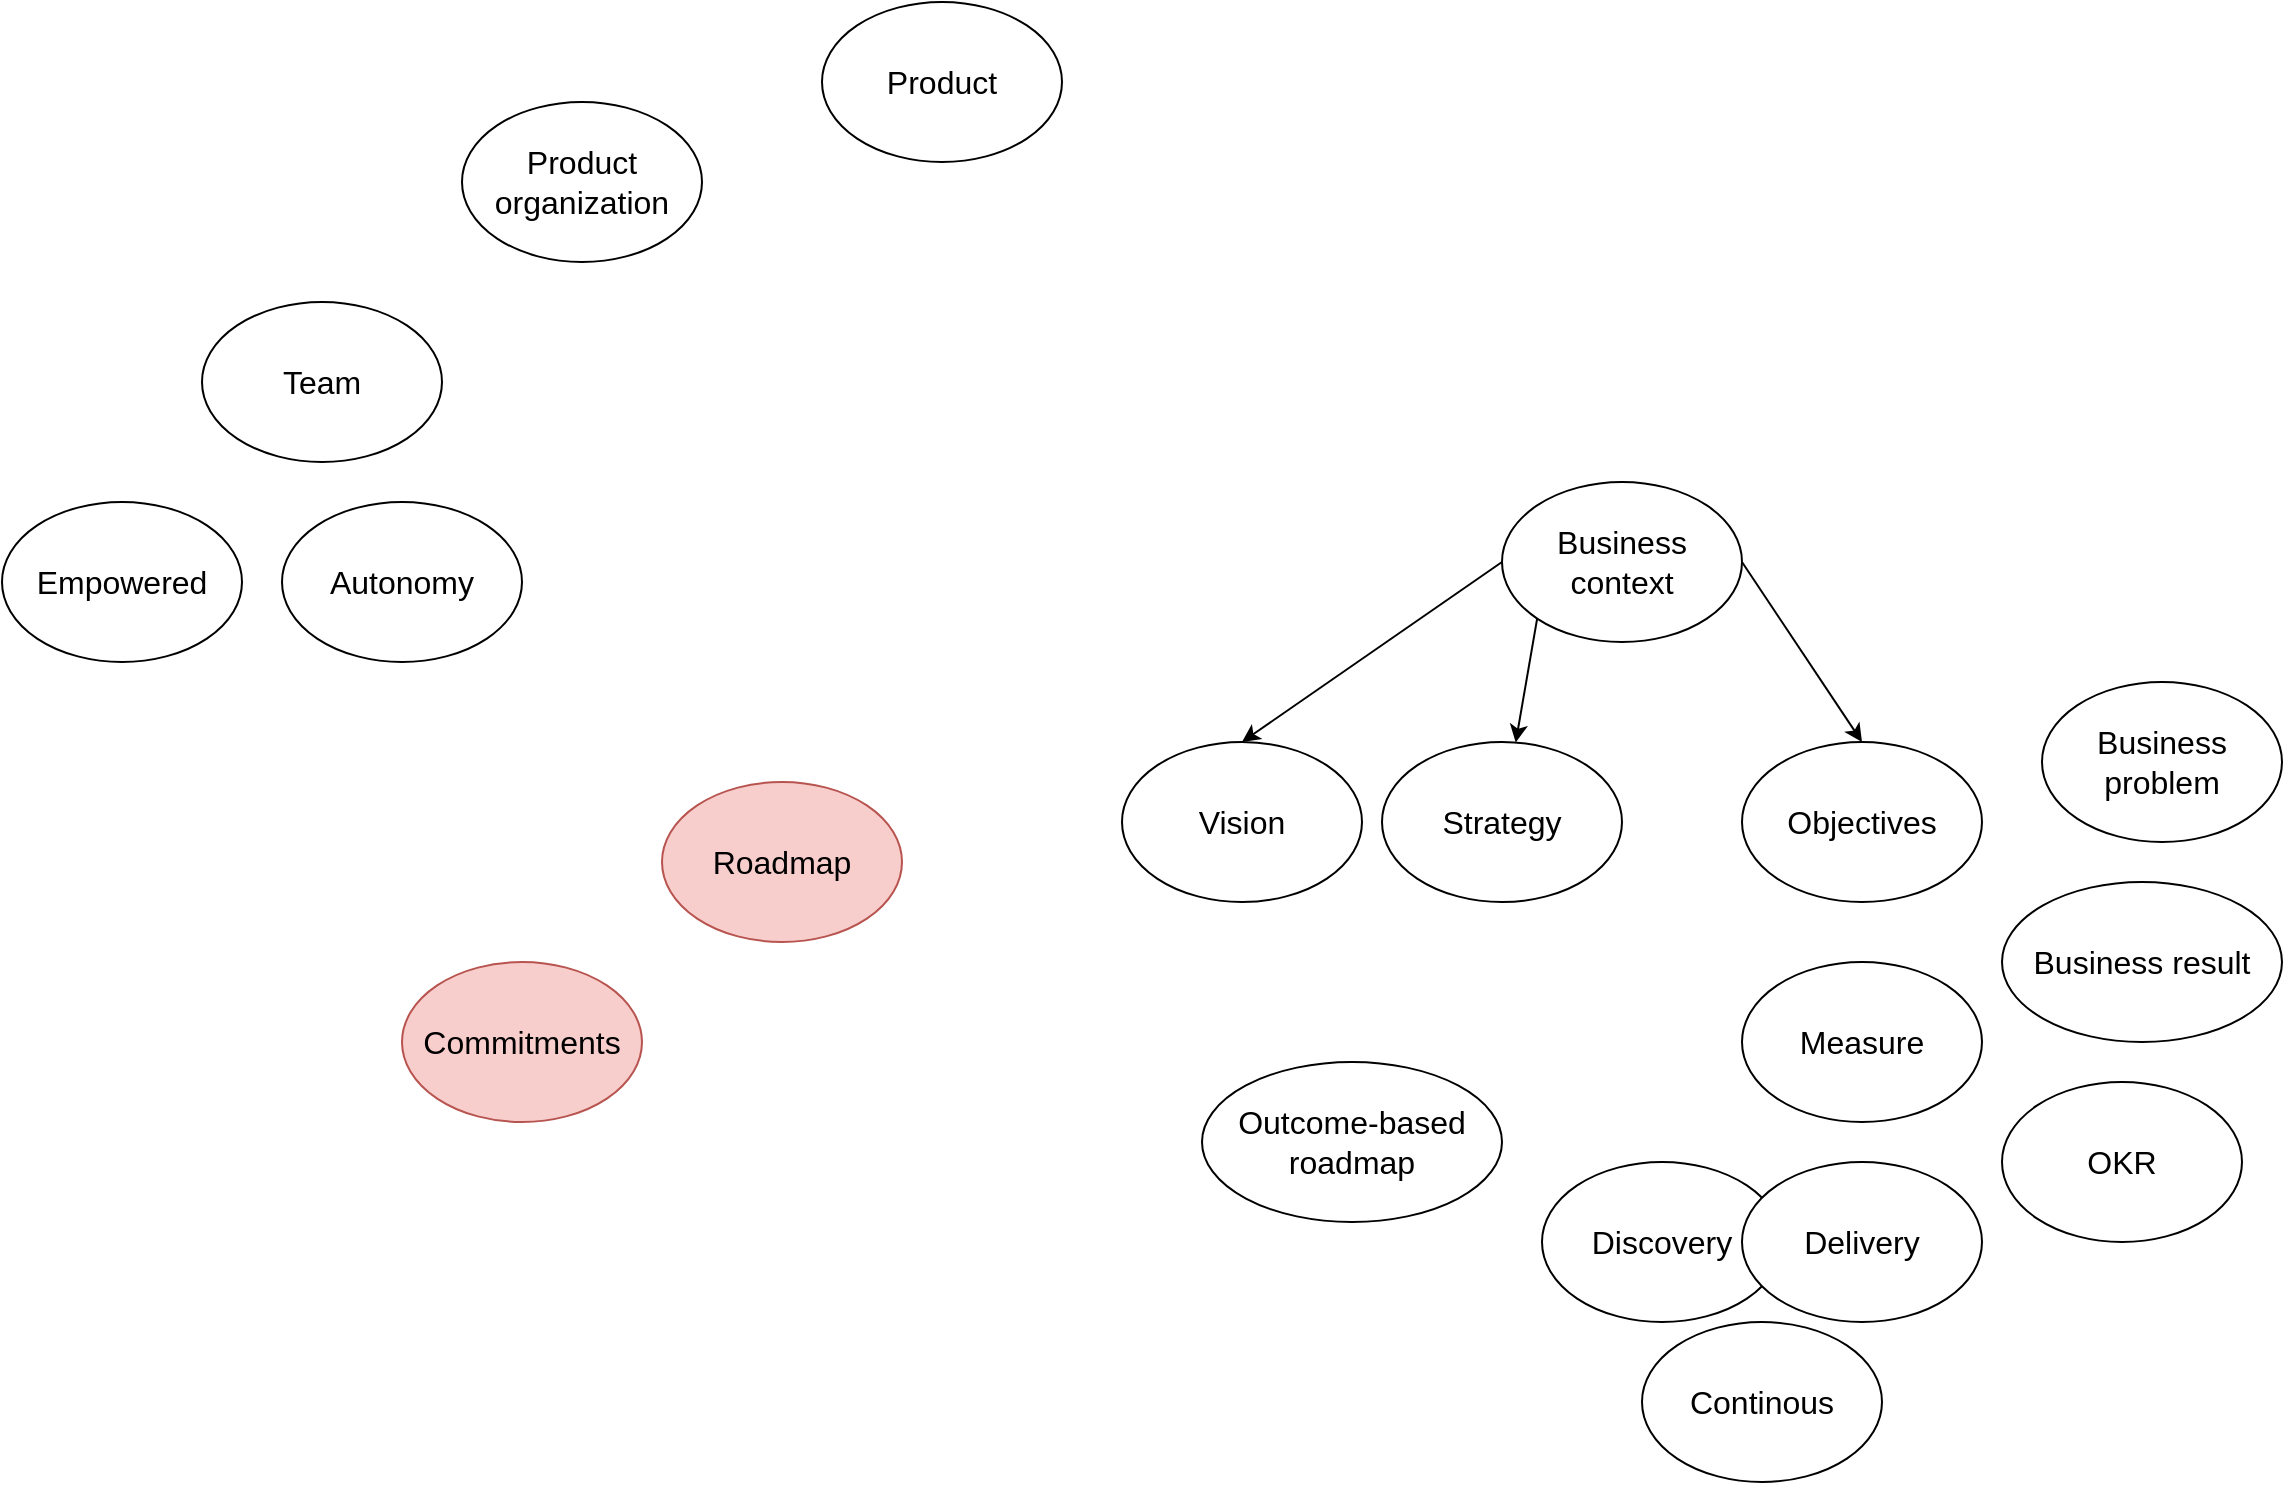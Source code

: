 <mxfile version="12.4.7" type="github">
  <diagram id="jnQUaKEMtfjyKbJyfA8F" name="Page-1">
    <mxGraphModel dx="1896" dy="1159" grid="1" gridSize="10" guides="1" tooltips="1" connect="1" arrows="1" fold="1" page="1" pageScale="1" pageWidth="3300" pageHeight="2339" math="0" shadow="0">
      <root>
        <mxCell id="0"/>
        <mxCell id="1" parent="0"/>
        <mxCell id="eA2Bc0m0vbRMlsxlkseu-1" value="&lt;font style=&quot;font-size: 16px&quot;&gt;Product&lt;/font&gt;" style="ellipse;whiteSpace=wrap;html=1;" parent="1" vertex="1">
          <mxGeometry x="1850" y="940" width="120" height="80" as="geometry"/>
        </mxCell>
        <mxCell id="eA2Bc0m0vbRMlsxlkseu-2" value="&lt;font style=&quot;font-size: 16px&quot;&gt;Team&lt;/font&gt;" style="ellipse;whiteSpace=wrap;html=1;" parent="1" vertex="1">
          <mxGeometry x="1540" y="1090" width="120" height="80" as="geometry"/>
        </mxCell>
        <mxCell id="eA2Bc0m0vbRMlsxlkseu-3" value="&lt;font style=&quot;font-size: 16px&quot;&gt;Discovery&lt;/font&gt;" style="ellipse;whiteSpace=wrap;html=1;" parent="1" vertex="1">
          <mxGeometry x="2210" y="1520" width="120" height="80" as="geometry"/>
        </mxCell>
        <mxCell id="eA2Bc0m0vbRMlsxlkseu-4" value="&lt;font style=&quot;font-size: 16px&quot;&gt;Delivery&lt;/font&gt;" style="ellipse;whiteSpace=wrap;html=1;" parent="1" vertex="1">
          <mxGeometry x="2310" y="1520" width="120" height="80" as="geometry"/>
        </mxCell>
        <mxCell id="eA2Bc0m0vbRMlsxlkseu-5" value="&lt;font style=&quot;font-size: 16px&quot;&gt;Vision&lt;br&gt;&lt;/font&gt;" style="ellipse;whiteSpace=wrap;html=1;" parent="1" vertex="1">
          <mxGeometry x="2000" y="1310" width="120" height="80" as="geometry"/>
        </mxCell>
        <mxCell id="eA2Bc0m0vbRMlsxlkseu-6" value="&lt;font style=&quot;font-size: 16px&quot;&gt;Strategy&lt;br&gt;&lt;/font&gt;" style="ellipse;whiteSpace=wrap;html=1;" parent="1" vertex="1">
          <mxGeometry x="2130" y="1310" width="120" height="80" as="geometry"/>
        </mxCell>
        <mxCell id="L22eh80JxhvPlCMIQLNT-1" value="&lt;font style=&quot;font-size: 16px&quot;&gt;Product organization&lt;/font&gt;" style="ellipse;whiteSpace=wrap;html=1;" vertex="1" parent="1">
          <mxGeometry x="1670" y="990" width="120" height="80" as="geometry"/>
        </mxCell>
        <mxCell id="L22eh80JxhvPlCMIQLNT-2" value="&lt;font style=&quot;font-size: 16px&quot;&gt;Business context&lt;br&gt;&lt;/font&gt;" style="ellipse;whiteSpace=wrap;html=1;" vertex="1" parent="1">
          <mxGeometry x="2190" y="1180" width="120" height="80" as="geometry"/>
        </mxCell>
        <mxCell id="L22eh80JxhvPlCMIQLNT-3" value="&lt;font style=&quot;font-size: 16px&quot;&gt;Objectives&lt;br&gt;&lt;/font&gt;" style="ellipse;whiteSpace=wrap;html=1;" vertex="1" parent="1">
          <mxGeometry x="2310" y="1310" width="120" height="80" as="geometry"/>
        </mxCell>
        <mxCell id="L22eh80JxhvPlCMIQLNT-4" value="" style="endArrow=classic;html=1;exitX=0;exitY=0.5;exitDx=0;exitDy=0;entryX=0.5;entryY=0;entryDx=0;entryDy=0;" edge="1" parent="1" source="L22eh80JxhvPlCMIQLNT-2" target="eA2Bc0m0vbRMlsxlkseu-5">
          <mxGeometry width="50" height="50" relative="1" as="geometry">
            <mxPoint x="1770" y="1480" as="sourcePoint"/>
            <mxPoint x="1820" y="1430" as="targetPoint"/>
          </mxGeometry>
        </mxCell>
        <mxCell id="L22eh80JxhvPlCMIQLNT-5" value="" style="endArrow=classic;html=1;exitX=0;exitY=1;exitDx=0;exitDy=0;" edge="1" parent="1" source="L22eh80JxhvPlCMIQLNT-2" target="eA2Bc0m0vbRMlsxlkseu-6">
          <mxGeometry width="50" height="50" relative="1" as="geometry">
            <mxPoint x="2200" y="1230" as="sourcePoint"/>
            <mxPoint x="2070" y="1320" as="targetPoint"/>
          </mxGeometry>
        </mxCell>
        <mxCell id="L22eh80JxhvPlCMIQLNT-6" value="" style="endArrow=classic;html=1;entryX=0.5;entryY=0;entryDx=0;entryDy=0;exitX=1;exitY=0.5;exitDx=0;exitDy=0;" edge="1" parent="1" source="L22eh80JxhvPlCMIQLNT-2" target="L22eh80JxhvPlCMIQLNT-3">
          <mxGeometry width="50" height="50" relative="1" as="geometry">
            <mxPoint x="2050" y="1640" as="sourcePoint"/>
            <mxPoint x="2100" y="1590" as="targetPoint"/>
          </mxGeometry>
        </mxCell>
        <mxCell id="L22eh80JxhvPlCMIQLNT-7" value="&lt;span style=&quot;font-size: 16px&quot;&gt;Business problem&lt;/span&gt;" style="ellipse;whiteSpace=wrap;html=1;" vertex="1" parent="1">
          <mxGeometry x="2460" y="1280" width="120" height="80" as="geometry"/>
        </mxCell>
        <mxCell id="L22eh80JxhvPlCMIQLNT-8" value="&lt;font style=&quot;font-size: 16px&quot;&gt;OKR&lt;br&gt;&lt;/font&gt;" style="ellipse;whiteSpace=wrap;html=1;" vertex="1" parent="1">
          <mxGeometry x="2440" y="1480" width="120" height="80" as="geometry"/>
        </mxCell>
        <mxCell id="L22eh80JxhvPlCMIQLNT-9" value="&lt;font style=&quot;font-size: 16px&quot;&gt;Outcome-based roadmap&lt;br&gt;&lt;/font&gt;" style="ellipse;whiteSpace=wrap;html=1;" vertex="1" parent="1">
          <mxGeometry x="2040" y="1470" width="150" height="80" as="geometry"/>
        </mxCell>
        <mxCell id="L22eh80JxhvPlCMIQLNT-10" value="&lt;font style=&quot;font-size: 16px&quot;&gt;Autonomy&lt;/font&gt;" style="ellipse;whiteSpace=wrap;html=1;" vertex="1" parent="1">
          <mxGeometry x="1580" y="1190" width="120" height="80" as="geometry"/>
        </mxCell>
        <mxCell id="L22eh80JxhvPlCMIQLNT-11" value="&lt;span style=&quot;font-size: 16px&quot;&gt;Business result&lt;/span&gt;" style="ellipse;whiteSpace=wrap;html=1;" vertex="1" parent="1">
          <mxGeometry x="2440" y="1380" width="140" height="80" as="geometry"/>
        </mxCell>
        <mxCell id="L22eh80JxhvPlCMIQLNT-12" value="&lt;font style=&quot;font-size: 16px&quot;&gt;Roadmap&lt;/font&gt;" style="ellipse;whiteSpace=wrap;html=1;fillColor=#f8cecc;strokeColor=#b85450;" vertex="1" parent="1">
          <mxGeometry x="1770" y="1330" width="120" height="80" as="geometry"/>
        </mxCell>
        <mxCell id="L22eh80JxhvPlCMIQLNT-13" value="&lt;font style=&quot;font-size: 16px&quot;&gt;Measure&lt;/font&gt;" style="ellipse;whiteSpace=wrap;html=1;" vertex="1" parent="1">
          <mxGeometry x="2310" y="1420" width="120" height="80" as="geometry"/>
        </mxCell>
        <mxCell id="L22eh80JxhvPlCMIQLNT-14" value="&lt;font style=&quot;font-size: 16px&quot;&gt;Empowered&lt;/font&gt;" style="ellipse;whiteSpace=wrap;html=1;" vertex="1" parent="1">
          <mxGeometry x="1440" y="1190" width="120" height="80" as="geometry"/>
        </mxCell>
        <mxCell id="L22eh80JxhvPlCMIQLNT-15" value="&lt;font style=&quot;font-size: 16px&quot;&gt;Commitments&lt;/font&gt;" style="ellipse;whiteSpace=wrap;html=1;fillColor=#f8cecc;strokeColor=#b85450;" vertex="1" parent="1">
          <mxGeometry x="1640" y="1420" width="120" height="80" as="geometry"/>
        </mxCell>
        <mxCell id="L22eh80JxhvPlCMIQLNT-16" value="&lt;font style=&quot;font-size: 16px&quot;&gt;Continous&lt;/font&gt;" style="ellipse;whiteSpace=wrap;html=1;" vertex="1" parent="1">
          <mxGeometry x="2260" y="1600" width="120" height="80" as="geometry"/>
        </mxCell>
      </root>
    </mxGraphModel>
  </diagram>
</mxfile>
